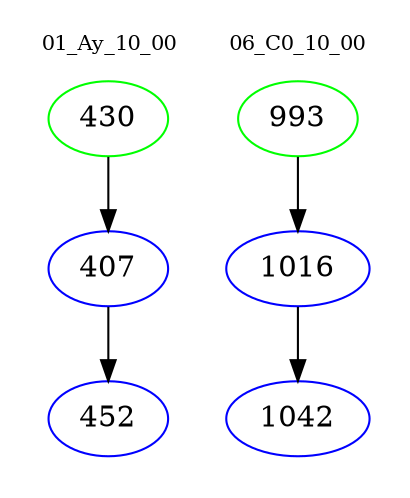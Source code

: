 digraph{
subgraph cluster_0 {
color = white
label = "01_Ay_10_00";
fontsize=10;
T0_430 [label="430", color="green"]
T0_430 -> T0_407 [color="black"]
T0_407 [label="407", color="blue"]
T0_407 -> T0_452 [color="black"]
T0_452 [label="452", color="blue"]
}
subgraph cluster_1 {
color = white
label = "06_C0_10_00";
fontsize=10;
T1_993 [label="993", color="green"]
T1_993 -> T1_1016 [color="black"]
T1_1016 [label="1016", color="blue"]
T1_1016 -> T1_1042 [color="black"]
T1_1042 [label="1042", color="blue"]
}
}
